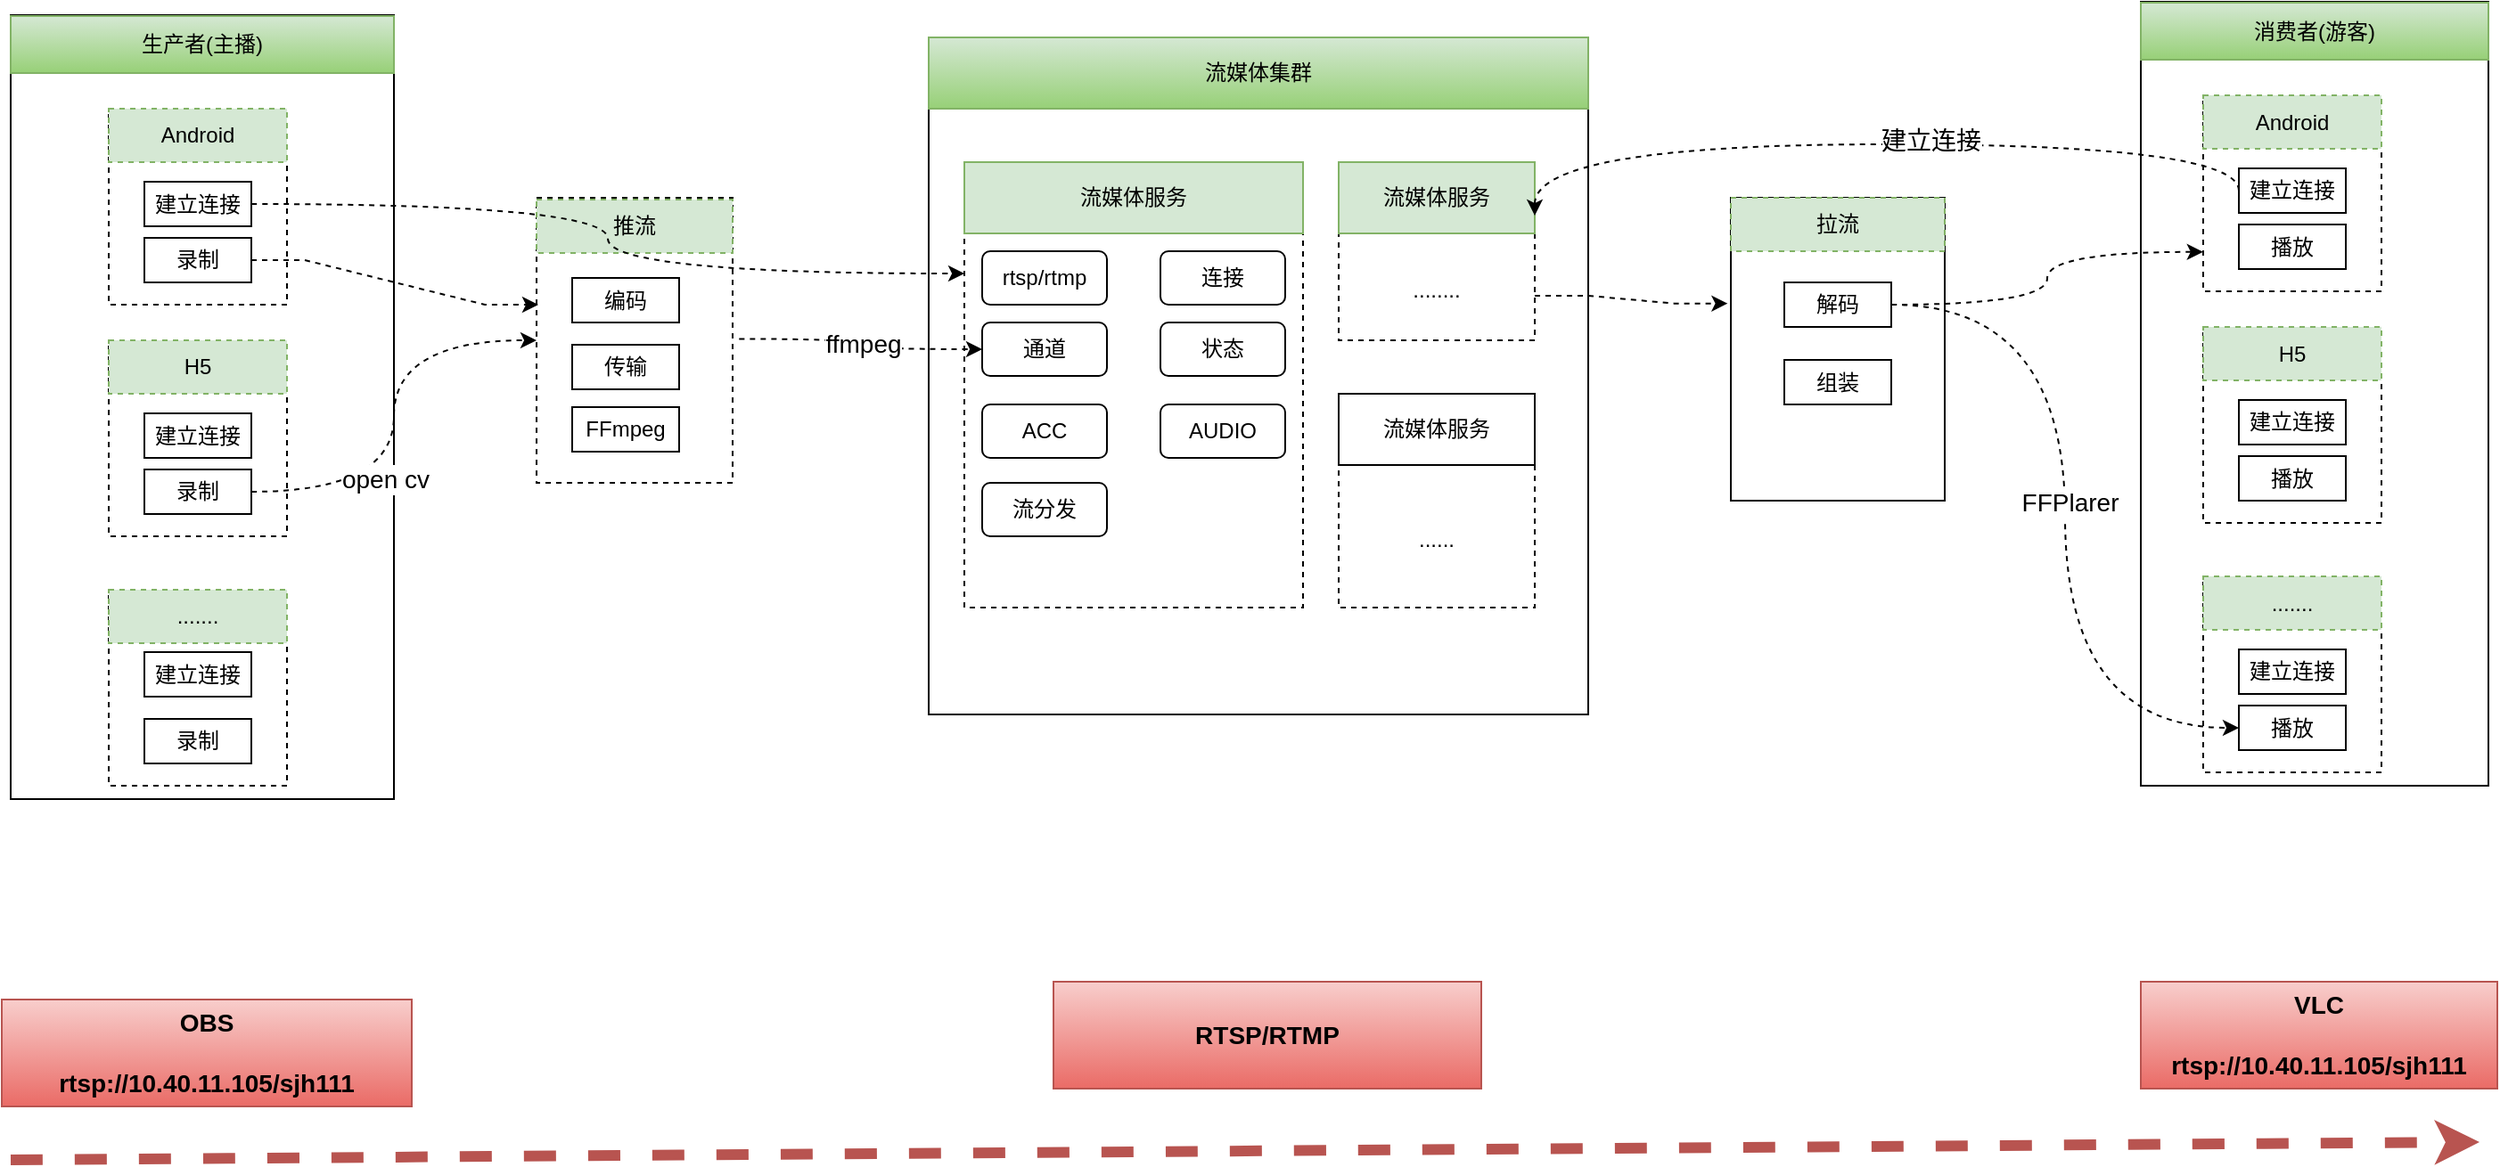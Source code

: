 <mxfile version="20.2.7" type="github">
  <diagram id="kTxz2f3oWA5v7mhp_rZz" name="第 1 页">
    <mxGraphModel dx="2751" dy="1025" grid="1" gridSize="10" guides="1" tooltips="1" connect="1" arrows="1" fold="1" page="1" pageScale="1" pageWidth="850" pageHeight="1100" math="0" shadow="0">
      <root>
        <mxCell id="0" />
        <mxCell id="1" parent="0" />
        <mxCell id="1yzsQhWypgodVdBQaPRY-38" value="" style="rounded=0;whiteSpace=wrap;html=1;" vertex="1" parent="1">
          <mxGeometry x="-235" y="167.5" width="215" height="440" as="geometry" />
        </mxCell>
        <mxCell id="1yzsQhWypgodVdBQaPRY-8" value="" style="verticalLabelPosition=bottom;verticalAlign=top;html=1;shape=mxgraph.basic.rect;fillColor2=none;strokeWidth=1;size=20;indent=5;" vertex="1" parent="1">
          <mxGeometry x="280" y="180" width="370" height="380" as="geometry" />
        </mxCell>
        <mxCell id="1yzsQhWypgodVdBQaPRY-2" value="" style="rounded=0;whiteSpace=wrap;html=1;dashed=1;" vertex="1" parent="1">
          <mxGeometry x="300" y="250" width="190" height="250" as="geometry" />
        </mxCell>
        <mxCell id="1yzsQhWypgodVdBQaPRY-3" value="流媒体服务" style="rounded=0;whiteSpace=wrap;html=1;fillColor=#d5e8d4;strokeColor=#82b366;" vertex="1" parent="1">
          <mxGeometry x="300" y="250" width="190" height="40" as="geometry" />
        </mxCell>
        <mxCell id="1yzsQhWypgodVdBQaPRY-4" value="&lt;br&gt;&lt;br&gt;&lt;br&gt;......" style="rounded=0;whiteSpace=wrap;html=1;dashed=1;" vertex="1" parent="1">
          <mxGeometry x="510" y="380" width="110" height="120" as="geometry" />
        </mxCell>
        <mxCell id="1yzsQhWypgodVdBQaPRY-5" value="流媒体服务" style="rounded=0;whiteSpace=wrap;html=1;" vertex="1" parent="1">
          <mxGeometry x="510" y="380" width="110" height="40" as="geometry" />
        </mxCell>
        <mxCell id="1yzsQhWypgodVdBQaPRY-64" style="edgeStyle=entityRelationEdgeStyle;rounded=0;orthogonalLoop=1;jettySize=auto;html=1;exitX=1;exitY=0.75;exitDx=0;exitDy=0;entryX=-0.015;entryY=0.349;entryDx=0;entryDy=0;entryPerimeter=0;dashed=1;fontSize=14;" edge="1" parent="1" source="1yzsQhWypgodVdBQaPRY-6" target="1yzsQhWypgodVdBQaPRY-15">
          <mxGeometry relative="1" as="geometry" />
        </mxCell>
        <mxCell id="1yzsQhWypgodVdBQaPRY-6" value="&lt;br&gt;&lt;br&gt;&lt;br&gt;........" style="rounded=0;whiteSpace=wrap;html=1;dashed=1;" vertex="1" parent="1">
          <mxGeometry x="510" y="250" width="110" height="100" as="geometry" />
        </mxCell>
        <mxCell id="1yzsQhWypgodVdBQaPRY-7" value="流媒体服务" style="rounded=0;whiteSpace=wrap;html=1;fillColor=#d5e8d4;strokeColor=#82b366;" vertex="1" parent="1">
          <mxGeometry x="510" y="250" width="110" height="40" as="geometry" />
        </mxCell>
        <mxCell id="1yzsQhWypgodVdBQaPRY-9" value="rtsp/rtmp" style="rounded=1;whiteSpace=wrap;html=1;" vertex="1" parent="1">
          <mxGeometry x="310" y="300" width="70" height="30" as="geometry" />
        </mxCell>
        <mxCell id="1yzsQhWypgodVdBQaPRY-10" value="连接" style="rounded=1;whiteSpace=wrap;html=1;" vertex="1" parent="1">
          <mxGeometry x="410" y="300" width="70" height="30" as="geometry" />
        </mxCell>
        <mxCell id="1yzsQhWypgodVdBQaPRY-11" value="通道" style="rounded=1;whiteSpace=wrap;html=1;" vertex="1" parent="1">
          <mxGeometry x="310" y="340" width="70" height="30" as="geometry" />
        </mxCell>
        <mxCell id="1yzsQhWypgodVdBQaPRY-12" value="状态" style="rounded=1;whiteSpace=wrap;html=1;" vertex="1" parent="1">
          <mxGeometry x="410" y="340" width="70" height="30" as="geometry" />
        </mxCell>
        <mxCell id="1yzsQhWypgodVdBQaPRY-13" value="" style="verticalLabelPosition=bottom;verticalAlign=top;html=1;shape=mxgraph.basic.rect;fillColor2=none;strokeWidth=1;size=20;indent=5;dashed=1;" vertex="1" parent="1">
          <mxGeometry x="60" y="270" width="110" height="160" as="geometry" />
        </mxCell>
        <mxCell id="1yzsQhWypgodVdBQaPRY-14" value="推流" style="rounded=0;whiteSpace=wrap;html=1;dashed=1;fillColor=#d5e8d4;strokeColor=#82b366;" vertex="1" parent="1">
          <mxGeometry x="60" y="271" width="110" height="30" as="geometry" />
        </mxCell>
        <mxCell id="1yzsQhWypgodVdBQaPRY-15" value="" style="verticalLabelPosition=bottom;verticalAlign=top;html=1;shape=mxgraph.basic.rect;fillColor2=none;strokeWidth=1;size=20;indent=5;" vertex="1" parent="1">
          <mxGeometry x="730" y="270" width="120" height="170" as="geometry" />
        </mxCell>
        <mxCell id="1yzsQhWypgodVdBQaPRY-16" value="拉流" style="rounded=0;whiteSpace=wrap;html=1;dashed=1;fillColor=#d5e8d4;strokeColor=#82b366;" vertex="1" parent="1">
          <mxGeometry x="730" y="270" width="120" height="30" as="geometry" />
        </mxCell>
        <mxCell id="1yzsQhWypgodVdBQaPRY-19" value="" style="endArrow=classic;html=1;rounded=0;exitX=1.033;exitY=0.495;exitDx=0;exitDy=0;exitPerimeter=0;entryX=0;entryY=0.5;entryDx=0;entryDy=0;edgeStyle=orthogonalEdgeStyle;curved=1;dashed=1;" edge="1" parent="1" source="1yzsQhWypgodVdBQaPRY-13" target="1yzsQhWypgodVdBQaPRY-11">
          <mxGeometry width="50" height="50" relative="1" as="geometry">
            <mxPoint x="50" y="420" as="sourcePoint" />
            <mxPoint x="100" y="370" as="targetPoint" />
          </mxGeometry>
        </mxCell>
        <mxCell id="1yzsQhWypgodVdBQaPRY-41" value="ffmpeg" style="edgeLabel;html=1;align=center;verticalAlign=middle;resizable=0;points=[];fontSize=14;" vertex="1" connectable="0" parent="1yzsQhWypgodVdBQaPRY-19">
          <mxGeometry x="-0.027" y="3" relative="1" as="geometry">
            <mxPoint as="offset" />
          </mxGeometry>
        </mxCell>
        <mxCell id="1yzsQhWypgodVdBQaPRY-20" value="" style="verticalLabelPosition=bottom;verticalAlign=top;html=1;shape=mxgraph.basic.rect;fillColor2=none;strokeWidth=1;size=20;indent=5;dashed=1;" vertex="1" parent="1">
          <mxGeometry x="-180" y="220" width="100" height="110" as="geometry" />
        </mxCell>
        <mxCell id="1yzsQhWypgodVdBQaPRY-21" value="Android" style="rounded=0;whiteSpace=wrap;html=1;dashed=1;fillColor=#d5e8d4;strokeColor=#82b366;" vertex="1" parent="1">
          <mxGeometry x="-180" y="220" width="100" height="30" as="geometry" />
        </mxCell>
        <mxCell id="1yzsQhWypgodVdBQaPRY-69" style="edgeStyle=orthogonalEdgeStyle;curved=1;rounded=0;orthogonalLoop=1;jettySize=auto;html=1;exitX=1;exitY=0.5;exitDx=0;exitDy=0;entryX=0;entryY=0.25;entryDx=0;entryDy=0;dashed=1;fontSize=14;" edge="1" parent="1" source="1yzsQhWypgodVdBQaPRY-22" target="1yzsQhWypgodVdBQaPRY-2">
          <mxGeometry relative="1" as="geometry" />
        </mxCell>
        <mxCell id="1yzsQhWypgodVdBQaPRY-22" value="建立连接" style="rounded=0;whiteSpace=wrap;html=1;" vertex="1" parent="1">
          <mxGeometry x="-160" y="261" width="60" height="25" as="geometry" />
        </mxCell>
        <mxCell id="1yzsQhWypgodVdBQaPRY-34" style="edgeStyle=entityRelationEdgeStyle;rounded=0;orthogonalLoop=1;jettySize=auto;html=1;exitX=1;exitY=0.5;exitDx=0;exitDy=0;entryX=0.009;entryY=0.375;entryDx=0;entryDy=0;entryPerimeter=0;dashed=1;" edge="1" parent="1" source="1yzsQhWypgodVdBQaPRY-23" target="1yzsQhWypgodVdBQaPRY-13">
          <mxGeometry relative="1" as="geometry" />
        </mxCell>
        <mxCell id="1yzsQhWypgodVdBQaPRY-23" value="录制" style="rounded=0;whiteSpace=wrap;html=1;" vertex="1" parent="1">
          <mxGeometry x="-160" y="292.5" width="60" height="25" as="geometry" />
        </mxCell>
        <mxCell id="1yzsQhWypgodVdBQaPRY-24" value="" style="verticalLabelPosition=bottom;verticalAlign=top;html=1;shape=mxgraph.basic.rect;fillColor2=none;strokeWidth=1;size=20;indent=5;dashed=1;" vertex="1" parent="1">
          <mxGeometry x="-180" y="350" width="100" height="110" as="geometry" />
        </mxCell>
        <mxCell id="1yzsQhWypgodVdBQaPRY-25" value="H5" style="rounded=0;whiteSpace=wrap;html=1;dashed=1;fillColor=#d5e8d4;strokeColor=#82b366;" vertex="1" parent="1">
          <mxGeometry x="-180" y="350" width="100" height="30" as="geometry" />
        </mxCell>
        <mxCell id="1yzsQhWypgodVdBQaPRY-26" value="建立连接" style="rounded=0;whiteSpace=wrap;html=1;" vertex="1" parent="1">
          <mxGeometry x="-160" y="391" width="60" height="25" as="geometry" />
        </mxCell>
        <mxCell id="1yzsQhWypgodVdBQaPRY-43" style="edgeStyle=orthogonalEdgeStyle;rounded=0;orthogonalLoop=1;jettySize=auto;html=1;exitX=1;exitY=0.5;exitDx=0;exitDy=0;dashed=1;curved=1;" edge="1" parent="1" source="1yzsQhWypgodVdBQaPRY-27" target="1yzsQhWypgodVdBQaPRY-13">
          <mxGeometry relative="1" as="geometry" />
        </mxCell>
        <mxCell id="1yzsQhWypgodVdBQaPRY-44" value="open cv" style="edgeLabel;html=1;align=center;verticalAlign=middle;resizable=0;points=[];fontSize=14;" vertex="1" connectable="0" parent="1yzsQhWypgodVdBQaPRY-43">
          <mxGeometry x="-0.284" y="5" relative="1" as="geometry">
            <mxPoint as="offset" />
          </mxGeometry>
        </mxCell>
        <mxCell id="1yzsQhWypgodVdBQaPRY-27" value="录制" style="rounded=0;whiteSpace=wrap;html=1;" vertex="1" parent="1">
          <mxGeometry x="-160" y="422.5" width="60" height="25" as="geometry" />
        </mxCell>
        <mxCell id="1yzsQhWypgodVdBQaPRY-28" value="" style="verticalLabelPosition=bottom;verticalAlign=top;html=1;shape=mxgraph.basic.rect;fillColor2=none;strokeWidth=1;size=20;indent=5;dashed=1;" vertex="1" parent="1">
          <mxGeometry x="-180" y="490" width="100" height="110" as="geometry" />
        </mxCell>
        <mxCell id="1yzsQhWypgodVdBQaPRY-29" value="......." style="rounded=0;whiteSpace=wrap;html=1;dashed=1;fillColor=#d5e8d4;strokeColor=#82b366;" vertex="1" parent="1">
          <mxGeometry x="-180" y="490" width="100" height="30" as="geometry" />
        </mxCell>
        <mxCell id="1yzsQhWypgodVdBQaPRY-30" value="建立连接" style="rounded=0;whiteSpace=wrap;html=1;" vertex="1" parent="1">
          <mxGeometry x="-160" y="525" width="60" height="25" as="geometry" />
        </mxCell>
        <mxCell id="1yzsQhWypgodVdBQaPRY-31" value="录制" style="rounded=0;whiteSpace=wrap;html=1;" vertex="1" parent="1">
          <mxGeometry x="-160" y="562.5" width="60" height="25" as="geometry" />
        </mxCell>
        <mxCell id="1yzsQhWypgodVdBQaPRY-36" value="编码" style="rounded=0;whiteSpace=wrap;html=1;" vertex="1" parent="1">
          <mxGeometry x="80" y="315" width="60" height="25" as="geometry" />
        </mxCell>
        <mxCell id="1yzsQhWypgodVdBQaPRY-37" value="传输" style="rounded=0;whiteSpace=wrap;html=1;" vertex="1" parent="1">
          <mxGeometry x="80" y="352.5" width="60" height="25" as="geometry" />
        </mxCell>
        <mxCell id="1yzsQhWypgodVdBQaPRY-39" value="生产者(主播)" style="rounded=0;whiteSpace=wrap;html=1;fillColor=#d5e8d4;gradientColor=#97d077;strokeColor=#82b366;" vertex="1" parent="1">
          <mxGeometry x="-235" y="168" width="215" height="32" as="geometry" />
        </mxCell>
        <mxCell id="1yzsQhWypgodVdBQaPRY-40" value="流媒体集群" style="rounded=0;whiteSpace=wrap;html=1;fillColor=#d5e8d4;gradientColor=#97d077;strokeColor=#82b366;" vertex="1" parent="1">
          <mxGeometry x="280" y="180" width="370" height="40" as="geometry" />
        </mxCell>
        <mxCell id="1yzsQhWypgodVdBQaPRY-42" value="FFmpeg" style="rounded=0;whiteSpace=wrap;html=1;" vertex="1" parent="1">
          <mxGeometry x="80" y="387.5" width="60" height="25" as="geometry" />
        </mxCell>
        <mxCell id="1yzsQhWypgodVdBQaPRY-45" value="" style="rounded=0;whiteSpace=wrap;html=1;" vertex="1" parent="1">
          <mxGeometry x="960" y="160" width="195" height="440" as="geometry" />
        </mxCell>
        <mxCell id="1yzsQhWypgodVdBQaPRY-46" value="" style="verticalLabelPosition=bottom;verticalAlign=top;html=1;shape=mxgraph.basic.rect;fillColor2=none;strokeWidth=1;size=20;indent=5;dashed=1;" vertex="1" parent="1">
          <mxGeometry x="995" y="212.5" width="100" height="110" as="geometry" />
        </mxCell>
        <mxCell id="1yzsQhWypgodVdBQaPRY-47" value="Android" style="rounded=0;whiteSpace=wrap;html=1;dashed=1;fillColor=#d5e8d4;strokeColor=#82b366;" vertex="1" parent="1">
          <mxGeometry x="995" y="212.5" width="100" height="30" as="geometry" />
        </mxCell>
        <mxCell id="1yzsQhWypgodVdBQaPRY-62" style="edgeStyle=orthogonalEdgeStyle;rounded=0;orthogonalLoop=1;jettySize=auto;html=1;exitX=0;exitY=0.5;exitDx=0;exitDy=0;entryX=1;entryY=0.75;entryDx=0;entryDy=0;dashed=1;fontSize=14;curved=1;" edge="1" parent="1" source="1yzsQhWypgodVdBQaPRY-48" target="1yzsQhWypgodVdBQaPRY-7">
          <mxGeometry relative="1" as="geometry">
            <Array as="points">
              <mxPoint x="1015" y="240" />
              <mxPoint x="620" y="240" />
            </Array>
          </mxGeometry>
        </mxCell>
        <mxCell id="1yzsQhWypgodVdBQaPRY-63" value="建立连接" style="edgeLabel;html=1;align=center;verticalAlign=middle;resizable=0;points=[];fontSize=14;" vertex="1" connectable="0" parent="1yzsQhWypgodVdBQaPRY-62">
          <mxGeometry x="-0.139" y="-2" relative="1" as="geometry">
            <mxPoint x="-1" as="offset" />
          </mxGeometry>
        </mxCell>
        <mxCell id="1yzsQhWypgodVdBQaPRY-48" value="建立连接" style="rounded=0;whiteSpace=wrap;html=1;" vertex="1" parent="1">
          <mxGeometry x="1015" y="253.5" width="60" height="25" as="geometry" />
        </mxCell>
        <mxCell id="1yzsQhWypgodVdBQaPRY-49" value="播放" style="rounded=0;whiteSpace=wrap;html=1;" vertex="1" parent="1">
          <mxGeometry x="1015" y="285" width="60" height="25" as="geometry" />
        </mxCell>
        <mxCell id="1yzsQhWypgodVdBQaPRY-50" value="" style="verticalLabelPosition=bottom;verticalAlign=top;html=1;shape=mxgraph.basic.rect;fillColor2=none;strokeWidth=1;size=20;indent=5;dashed=1;" vertex="1" parent="1">
          <mxGeometry x="995" y="342.5" width="100" height="110" as="geometry" />
        </mxCell>
        <mxCell id="1yzsQhWypgodVdBQaPRY-51" value="H5" style="rounded=0;whiteSpace=wrap;html=1;dashed=1;fillColor=#d5e8d4;strokeColor=#82b366;" vertex="1" parent="1">
          <mxGeometry x="995" y="342.5" width="100" height="30" as="geometry" />
        </mxCell>
        <mxCell id="1yzsQhWypgodVdBQaPRY-52" value="建立连接" style="rounded=0;whiteSpace=wrap;html=1;" vertex="1" parent="1">
          <mxGeometry x="1015" y="383.5" width="60" height="25" as="geometry" />
        </mxCell>
        <mxCell id="1yzsQhWypgodVdBQaPRY-54" value="播放" style="rounded=0;whiteSpace=wrap;html=1;" vertex="1" parent="1">
          <mxGeometry x="1015" y="415" width="60" height="25" as="geometry" />
        </mxCell>
        <mxCell id="1yzsQhWypgodVdBQaPRY-55" value="" style="verticalLabelPosition=bottom;verticalAlign=top;html=1;shape=mxgraph.basic.rect;fillColor2=none;strokeWidth=1;size=20;indent=5;dashed=1;" vertex="1" parent="1">
          <mxGeometry x="995" y="482.5" width="100" height="110" as="geometry" />
        </mxCell>
        <mxCell id="1yzsQhWypgodVdBQaPRY-56" value="......." style="rounded=0;whiteSpace=wrap;html=1;dashed=1;fillColor=#d5e8d4;strokeColor=#82b366;" vertex="1" parent="1">
          <mxGeometry x="995" y="482.5" width="100" height="30" as="geometry" />
        </mxCell>
        <mxCell id="1yzsQhWypgodVdBQaPRY-57" value="建立连接" style="rounded=0;whiteSpace=wrap;html=1;" vertex="1" parent="1">
          <mxGeometry x="1015" y="523.5" width="60" height="25" as="geometry" />
        </mxCell>
        <mxCell id="1yzsQhWypgodVdBQaPRY-58" value="播放" style="rounded=0;whiteSpace=wrap;html=1;" vertex="1" parent="1">
          <mxGeometry x="1015" y="555" width="60" height="25" as="geometry" />
        </mxCell>
        <mxCell id="1yzsQhWypgodVdBQaPRY-59" value="消费者(游客)" style="rounded=0;whiteSpace=wrap;html=1;fillColor=#d5e8d4;gradientColor=#97d077;strokeColor=#82b366;" vertex="1" parent="1">
          <mxGeometry x="960" y="160.5" width="195" height="32" as="geometry" />
        </mxCell>
        <mxCell id="1yzsQhWypgodVdBQaPRY-65" style="edgeStyle=orthogonalEdgeStyle;curved=1;rounded=0;orthogonalLoop=1;jettySize=auto;html=1;exitX=1;exitY=0.5;exitDx=0;exitDy=0;entryX=-0.001;entryY=0.799;entryDx=0;entryDy=0;entryPerimeter=0;dashed=1;fontSize=14;" edge="1" parent="1" source="1yzsQhWypgodVdBQaPRY-60" target="1yzsQhWypgodVdBQaPRY-46">
          <mxGeometry relative="1" as="geometry" />
        </mxCell>
        <mxCell id="1yzsQhWypgodVdBQaPRY-67" style="edgeStyle=orthogonalEdgeStyle;curved=1;rounded=0;orthogonalLoop=1;jettySize=auto;html=1;exitX=1;exitY=0.5;exitDx=0;exitDy=0;entryX=0;entryY=0.5;entryDx=0;entryDy=0;dashed=1;fontSize=14;exitPerimeter=0;" edge="1" parent="1" source="1yzsQhWypgodVdBQaPRY-60" target="1yzsQhWypgodVdBQaPRY-58">
          <mxGeometry relative="1" as="geometry" />
        </mxCell>
        <mxCell id="1yzsQhWypgodVdBQaPRY-81" value="FFPlarer" style="edgeLabel;html=1;align=center;verticalAlign=middle;resizable=0;points=[];fontSize=14;" vertex="1" connectable="0" parent="1yzsQhWypgodVdBQaPRY-67">
          <mxGeometry x="-0.039" y="2" relative="1" as="geometry">
            <mxPoint as="offset" />
          </mxGeometry>
        </mxCell>
        <mxCell id="1yzsQhWypgodVdBQaPRY-60" value="解码" style="rounded=0;whiteSpace=wrap;html=1;" vertex="1" parent="1">
          <mxGeometry x="760" y="317.5" width="60" height="25" as="geometry" />
        </mxCell>
        <mxCell id="1yzsQhWypgodVdBQaPRY-61" value="组装" style="rounded=0;whiteSpace=wrap;html=1;" vertex="1" parent="1">
          <mxGeometry x="760" y="361" width="60" height="25" as="geometry" />
        </mxCell>
        <mxCell id="1yzsQhWypgodVdBQaPRY-70" value="ACC" style="rounded=1;whiteSpace=wrap;html=1;" vertex="1" parent="1">
          <mxGeometry x="310" y="386" width="70" height="30" as="geometry" />
        </mxCell>
        <mxCell id="1yzsQhWypgodVdBQaPRY-71" value="AUDIO" style="rounded=1;whiteSpace=wrap;html=1;" vertex="1" parent="1">
          <mxGeometry x="410" y="386" width="70" height="30" as="geometry" />
        </mxCell>
        <mxCell id="1yzsQhWypgodVdBQaPRY-72" value="流分发" style="rounded=1;whiteSpace=wrap;html=1;" vertex="1" parent="1">
          <mxGeometry x="310" y="430" width="70" height="30" as="geometry" />
        </mxCell>
        <mxCell id="1yzsQhWypgodVdBQaPRY-73" value="" style="endArrow=classic;html=1;rounded=0;dashed=1;fontSize=14;curved=1;fillColor=#f8cecc;gradientColor=#ea6b66;strokeColor=#b85450;strokeWidth=6;" edge="1" parent="1">
          <mxGeometry relative="1" as="geometry">
            <mxPoint x="-235" y="810" as="sourcePoint" />
            <mxPoint x="1150" y="800" as="targetPoint" />
          </mxGeometry>
        </mxCell>
        <mxCell id="1yzsQhWypgodVdBQaPRY-76" value="&lt;b&gt;OBS&lt;br&gt;&lt;br&gt;rtsp://10.40.11.105/sjh111&lt;/b&gt;" style="rounded=0;whiteSpace=wrap;html=1;fontSize=14;fillColor=#f8cecc;gradientColor=#ea6b66;strokeColor=#b85450;" vertex="1" parent="1">
          <mxGeometry x="-240" y="720" width="230" height="60" as="geometry" />
        </mxCell>
        <mxCell id="1yzsQhWypgodVdBQaPRY-78" value="&lt;b&gt;RTSP/RTMP&lt;/b&gt;" style="rounded=0;whiteSpace=wrap;html=1;fontSize=14;fillColor=#f8cecc;gradientColor=#ea6b66;strokeColor=#b85450;" vertex="1" parent="1">
          <mxGeometry x="350" y="710" width="240" height="60" as="geometry" />
        </mxCell>
        <mxCell id="1yzsQhWypgodVdBQaPRY-79" value="&lt;b style=&quot;&quot;&gt;VLC&lt;br&gt;&lt;br&gt;rtsp://10.40.11.105/sjh111&lt;/b&gt;" style="rounded=0;whiteSpace=wrap;html=1;fontSize=14;fillColor=#f8cecc;gradientColor=#ea6b66;strokeColor=#b85450;align=center;" vertex="1" parent="1">
          <mxGeometry x="960" y="710" width="200" height="60" as="geometry" />
        </mxCell>
      </root>
    </mxGraphModel>
  </diagram>
</mxfile>
